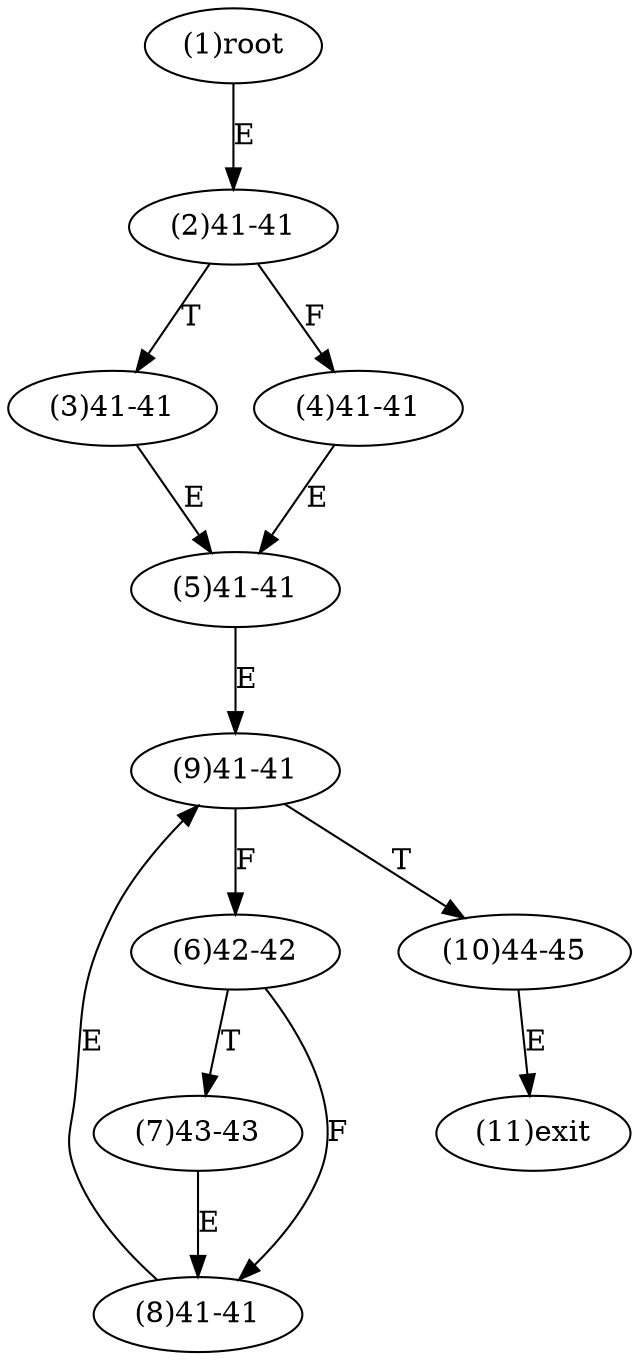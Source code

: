 digraph "" { 
1[ label="(1)root"];
2[ label="(2)41-41"];
3[ label="(3)41-41"];
4[ label="(4)41-41"];
5[ label="(5)41-41"];
6[ label="(6)42-42"];
7[ label="(7)43-43"];
8[ label="(8)41-41"];
9[ label="(9)41-41"];
10[ label="(10)44-45"];
11[ label="(11)exit"];
1->2[ label="E"];
2->4[ label="F"];
2->3[ label="T"];
3->5[ label="E"];
4->5[ label="E"];
5->9[ label="E"];
6->8[ label="F"];
6->7[ label="T"];
7->8[ label="E"];
8->9[ label="E"];
9->6[ label="F"];
9->10[ label="T"];
10->11[ label="E"];
}